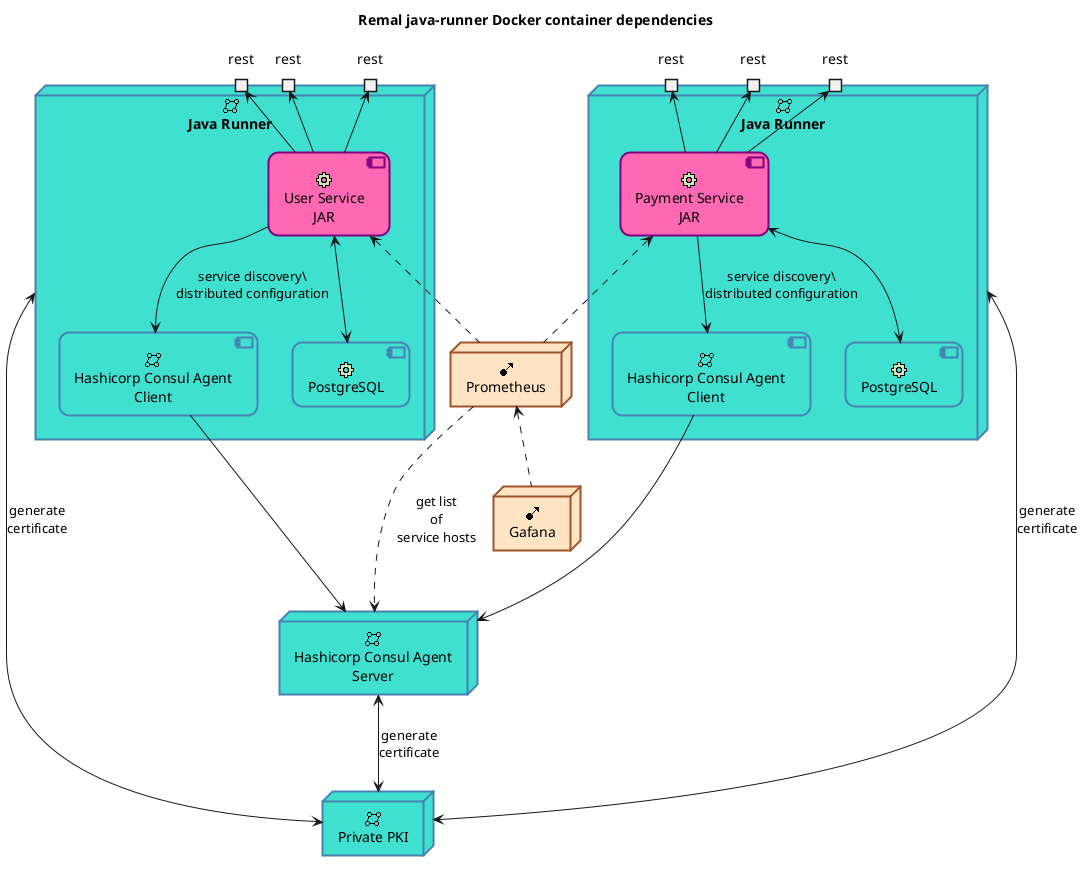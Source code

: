 ' ******************************************************************************
' UML PlantUML diagram that shows the java-runner Remal Docker container
' dependencies.
'
' Since : March 2024
' Author: Arnold Somogyi <arnold.somogyi@gmail.com>
'
' Copyright (c) 2020-2024 Remal Software and Arnold Somogyi All rights reserved
' ******************************************************************************
@startuml

<style>
  .STYLE_INFRA {
    RoundCorner 20
    LineThickness 2
    LineColor SteelBlue
    BackgroundColor Turquoise
  }
  .STYLE_APP {
    RoundCorner 20
    LineThickness 2
    LineColor Purple
    BackgroundColor HotPink
  }
  .STYLE_MONITOR {
    RoundCorner 20
    LineThickness 2
    LineColor Sienna
    BackgroundColor Bisque
  }
</style>


skinparam defaultTextAlignment center
title **Remal java-runner Docker container dependencies**


sprite $JAR_INFRA    jar:archimate/network
sprite $JAR_APP      jar:archimate/physical-equipment
sprite $JAR_MONITOR  jar:archimate/assignment


node          "Private PKI"                    as pki                  <<$JAR_INFRA>> <<STYLE_INFRA>>
node          "Hashicorp Consul Agent\nServer" as consul_server        <<$JAR_INFRA>> <<STYLE_INFRA>>
node          "Java Runner"                    as java_runner_1        <<$JAR_INFRA>> <<STYLE_INFRA>> {
   component  "Hashicorp Consul Agent\nClient" as consul_client_1      <<$JAR_INFRA>> <<STYLE_INFRA>>
   component  "User Service\nJAR"              as u_service            <<$JAR_APP>>   <<STYLE_APP>>
   component  "PostgreSQL"                     as u_postgresql         <<$JAR_APP>>   <<STYLE_INFRA>>
   portin     "rest"                           as u_service_endpoint_1
   portin     "rest"                           as u_service_endpoint_2
   portin     "rest"                           as u_service_endpoint_x
}
node          "Java Runner"                    as java_runner_2        <<$JAR_INFRA>> <<STYLE_INFRA>> {
   component  "Hashicorp Consul Agent\nClient" as consul_client_2      <<$JAR_INFRA>> <<STYLE_INFRA>>
   component  "Payment Service\nJAR"           as p_service            <<$JAR_APP>>   <<STYLE_APP>>
   component  "PostgreSQL"                     as p_postgresql         <<$JAR_APP>>   <<STYLE_INFRA>>
   portin     "rest"                           as p_service_endpoint_1
   portin     "rest"                           as p_service_endpoint_2
   portin     "rest"                           as p_service_endpoint_x
}
node          "Prometheus"                     as prometheus           <<$JAR_MONITOR>> <<STYLE_MONITOR>>
node          "Gafana"                         as gafana               <<$JAR_MONITOR>> <<STYLE_MONITOR>>


consul_server      <--> pki                  : generate\ncertificate
java_runner_1      <--> pki                  : generate\ncertificate
   consul_client_1 ---> consul_server
   u_service       <--> u_postgresql
   u_service        --> consul_client_1      : service discovery\\\ndistributed configuration
   u_service        --> u_service_endpoint_1
   u_service        --> u_service_endpoint_2
   u_service        --> u_service_endpoint_x
java_runner_2      <--> pki                  : generate\ncertificate
   consul_client_2 ---> consul_server
   p_service       <--> p_postgresql
   p_service        --> consul_client_2      : service discovery\\\ndistributed configuration
   p_service        --> p_service_endpoint_1
   p_service        --> p_service_endpoint_2
   p_service        --> p_service_endpoint_x
u_service          <..  prometheus
p_service          <..  prometheus
prometheus         <..  gafana
prometheus          ..> consul_server        : get list\nof\nservice hosts

@enduml
